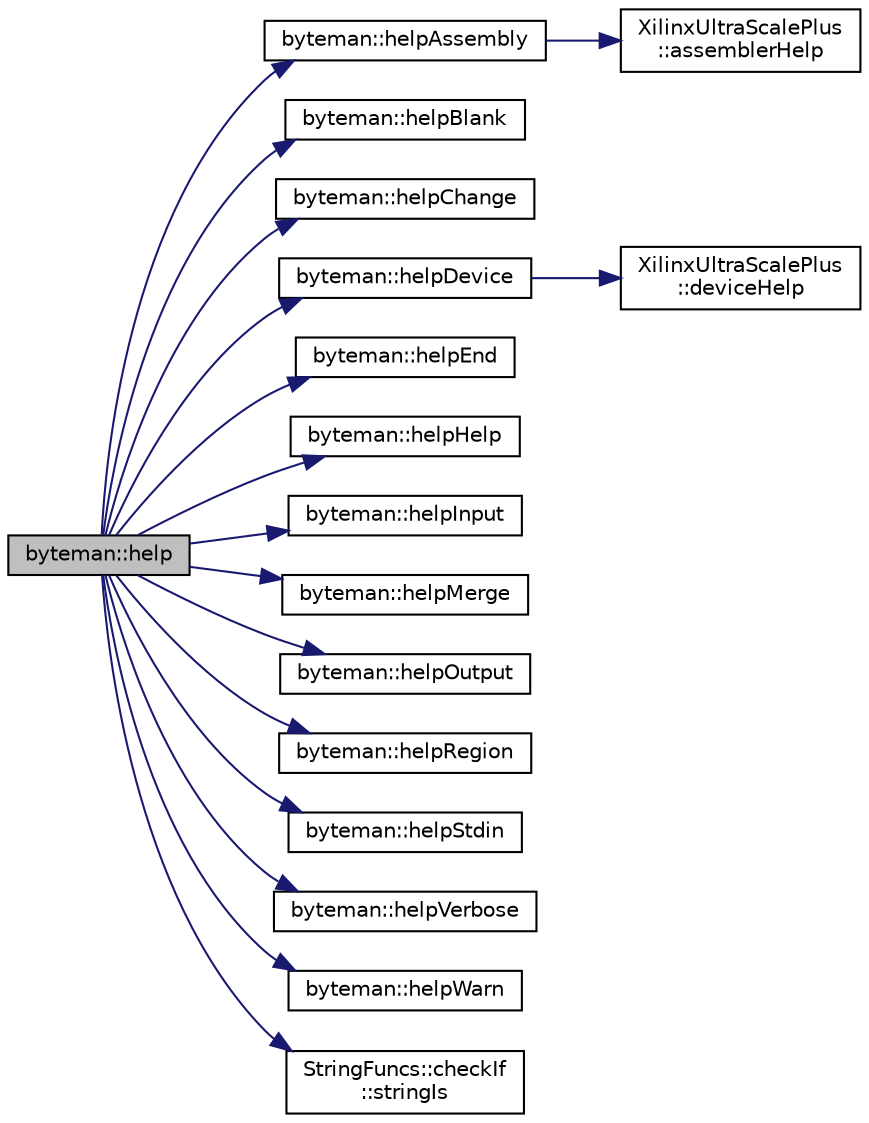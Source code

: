 digraph "byteman::help"
{
 // INTERACTIVE_SVG=YES
 // LATEX_PDF_SIZE
  edge [fontname="Helvetica",fontsize="10",labelfontname="Helvetica",labelfontsize="10"];
  node [fontname="Helvetica",fontsize="10",shape=record];
  rankdir="LR";
  Node1 [label="byteman::help",height=0.2,width=0.4,color="black", fillcolor="grey75", style="filled", fontcolor="black",tooltip=" "];
  Node1 -> Node2 [color="midnightblue",fontsize="10",style="solid",fontname="Helvetica"];
  Node2 [label="byteman::helpAssembly",height=0.2,width=0.4,color="black", fillcolor="white", style="filled",URL="$classbyteman.html#a9ad2bc3f3016aaaebc149252b2709a93",tooltip=" "];
  Node2 -> Node3 [color="midnightblue",fontsize="10",style="solid",fontname="Helvetica"];
  Node3 [label="XilinxUltraScalePlus\l::assemblerHelp",height=0.2,width=0.4,color="black", fillcolor="white", style="filled",URL="$classXilinxUltraScalePlus.html#aff73edd581c9694ceb1db5b7eb6ff715",tooltip=" "];
  Node1 -> Node4 [color="midnightblue",fontsize="10",style="solid",fontname="Helvetica"];
  Node4 [label="byteman::helpBlank",height=0.2,width=0.4,color="black", fillcolor="white", style="filled",URL="$classbyteman.html#aa47adb75915e3b69a8a0ed3f3f7a5d8a",tooltip=" "];
  Node1 -> Node5 [color="midnightblue",fontsize="10",style="solid",fontname="Helvetica"];
  Node5 [label="byteman::helpChange",height=0.2,width=0.4,color="black", fillcolor="white", style="filled",URL="$classbyteman.html#aceeb0af157eeee6bb3f2dcc19fbff117",tooltip=" "];
  Node1 -> Node6 [color="midnightblue",fontsize="10",style="solid",fontname="Helvetica"];
  Node6 [label="byteman::helpDevice",height=0.2,width=0.4,color="black", fillcolor="white", style="filled",URL="$classbyteman.html#a71cff3e5fdf872ab4191272e8093e251",tooltip=" "];
  Node6 -> Node7 [color="midnightblue",fontsize="10",style="solid",fontname="Helvetica"];
  Node7 [label="XilinxUltraScalePlus\l::deviceHelp",height=0.2,width=0.4,color="black", fillcolor="white", style="filled",URL="$classXilinxUltraScalePlus.html#a564a6581d411cbd833267af724371c91",tooltip=" "];
  Node1 -> Node8 [color="midnightblue",fontsize="10",style="solid",fontname="Helvetica"];
  Node8 [label="byteman::helpEnd",height=0.2,width=0.4,color="black", fillcolor="white", style="filled",URL="$classbyteman.html#ac6a29d60a9ec9c660ae3f0b5738ddc04",tooltip=" "];
  Node1 -> Node9 [color="midnightblue",fontsize="10",style="solid",fontname="Helvetica"];
  Node9 [label="byteman::helpHelp",height=0.2,width=0.4,color="black", fillcolor="white", style="filled",URL="$classbyteman.html#a241d8ba46adc36207705d5d8bbaa5789",tooltip=" "];
  Node1 -> Node10 [color="midnightblue",fontsize="10",style="solid",fontname="Helvetica"];
  Node10 [label="byteman::helpInput",height=0.2,width=0.4,color="black", fillcolor="white", style="filled",URL="$classbyteman.html#a6d0592f55d3d9b1d0d6788e042040e0d",tooltip=" "];
  Node1 -> Node11 [color="midnightblue",fontsize="10",style="solid",fontname="Helvetica"];
  Node11 [label="byteman::helpMerge",height=0.2,width=0.4,color="black", fillcolor="white", style="filled",URL="$classbyteman.html#ad9e8a2b8dfd164c3b8eabdb7cf8d0cc5",tooltip=" "];
  Node1 -> Node12 [color="midnightblue",fontsize="10",style="solid",fontname="Helvetica"];
  Node12 [label="byteman::helpOutput",height=0.2,width=0.4,color="black", fillcolor="white", style="filled",URL="$classbyteman.html#ae97632145d793ca2e834420291e48128",tooltip=" "];
  Node1 -> Node13 [color="midnightblue",fontsize="10",style="solid",fontname="Helvetica"];
  Node13 [label="byteman::helpRegion",height=0.2,width=0.4,color="black", fillcolor="white", style="filled",URL="$classbyteman.html#a663cb8a05b02f27bbddd7775a5b045d3",tooltip=" "];
  Node1 -> Node14 [color="midnightblue",fontsize="10",style="solid",fontname="Helvetica"];
  Node14 [label="byteman::helpStdin",height=0.2,width=0.4,color="black", fillcolor="white", style="filled",URL="$classbyteman.html#adc32a9f5982faae7605b39f22a50c8bc",tooltip=" "];
  Node1 -> Node15 [color="midnightblue",fontsize="10",style="solid",fontname="Helvetica"];
  Node15 [label="byteman::helpVerbose",height=0.2,width=0.4,color="black", fillcolor="white", style="filled",URL="$classbyteman.html#aa774e482391e449932ac6c05fb67ce03",tooltip=" "];
  Node1 -> Node16 [color="midnightblue",fontsize="10",style="solid",fontname="Helvetica"];
  Node16 [label="byteman::helpWarn",height=0.2,width=0.4,color="black", fillcolor="white", style="filled",URL="$classbyteman.html#aec845ce66a66575c305d8d6de462b453",tooltip=" "];
  Node1 -> Node17 [color="midnightblue",fontsize="10",style="solid",fontname="Helvetica"];
  Node17 [label="StringFuncs::checkIf\l::stringIs",height=0.2,width=0.4,color="black", fillcolor="white", style="filled",URL="$namespaceStringFuncs_1_1checkIf.html#a830b8c4e0302e015fb3ecba267d070d9",tooltip=" "];
}
